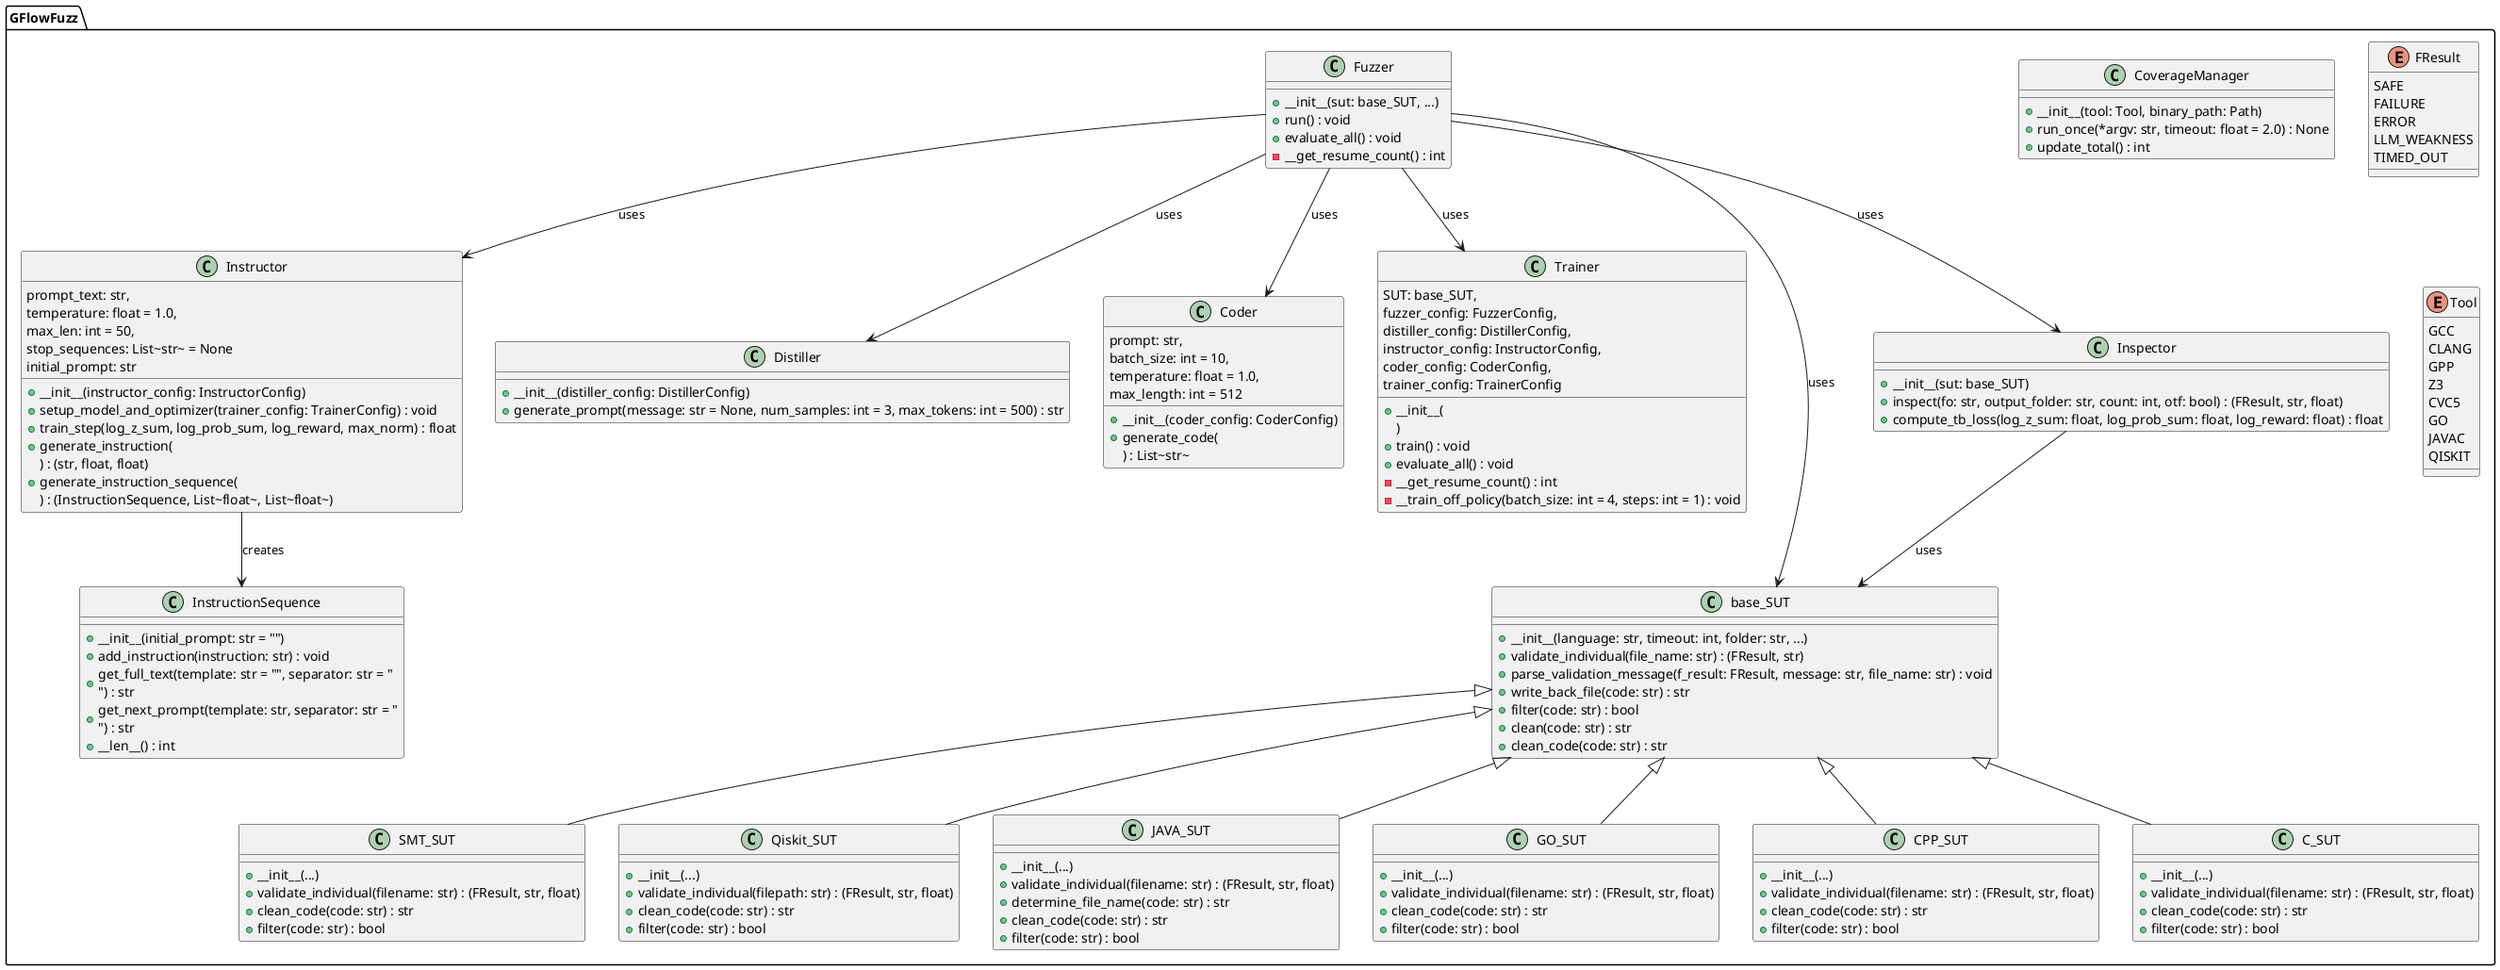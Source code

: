 @startuml
namespace GFlowFuzz {

  class Fuzzer {
    +__init__(sut: base_SUT, ...)
    +run() : void
    +evaluate_all() : void
    -__get_resume_count() : int
  }

  class Inspector {
    +__init__(sut: base_SUT)
    +inspect(fo: str, output_folder: str, count: int, otf: bool) : (FResult, str, float)
    +compute_tb_loss(log_z_sum: float, log_prob_sum: float, log_reward: float) : float
  }

  class CoverageManager {
    +__init__(tool: Tool, binary_path: Path)
    +run_once(*argv: str, timeout: float = 2.0) : None
    +update_total() : int
  }

  class InstructionSequence {
    +__init__(initial_prompt: str = "")
    +add_instruction(instruction: str) : void
    +get_full_text(template: str = "", separator: str = "\n") : str
    +get_next_prompt(template: str, separator: str = "\n") : str
    +__len__() : int
  }

  class Instructor {
    +__init__(instructor_config: InstructorConfig)
    +setup_model_and_optimizer(trainer_config: TrainerConfig) : void
    +train_step(log_z_sum, log_prob_sum, log_reward, max_norm) : float
    +generate_instruction(
        prompt_text: str,
        temperature: float = 1.0,
        max_len: int = 50,
        stop_sequences: List~str~ = None
      ) : (str, float, float)
    +generate_instruction_sequence(
        initial_prompt: str
      ) : (InstructionSequence, List~float~, List~float~)
  }

  class Distiller {
    +__init__(distiller_config: DistillerConfig)
    +generate_prompt(message: str = None, num_samples: int = 3, max_tokens: int = 500) : str
  }

  class Coder {
    +__init__(coder_config: CoderConfig)
    +generate_code(
        prompt: str,
        batch_size: int = 10,
        temperature: float = 1.0,
        max_length: int = 512
      ) : List~str~
  }

  class Trainer {
    +__init__(
        SUT: base_SUT,
        fuzzer_config: FuzzerConfig,
        distiller_config: DistillerConfig,
        instructor_config: InstructorConfig,
        coder_config: CoderConfig,
        trainer_config: TrainerConfig
      )
    +train() : void
    +evaluate_all() : void
    -__get_resume_count() : int
    -__train_off_policy(batch_size: int = 4, steps: int = 1) : void
  }

  class base_SUT {
    +__init__(language: str, timeout: int, folder: str, ...)
    +validate_individual(file_name: str) : (FResult, str)
    +parse_validation_message(f_result: FResult, message: str, file_name: str) : void
    +write_back_file(code: str) : str
    +filter(code: str) : bool
    +clean(code: str) : str
    +clean_code(code: str) : str
  }

  class SMT_SUT {
    +__init__(...)
    +validate_individual(filename: str) : (FResult, str, float)
    +clean_code(code: str) : str
    +filter(code: str) : bool
  }

  class Qiskit_SUT {
    +__init__(...)
    +validate_individual(filepath: str) : (FResult, str, float)
    +clean_code(code: str) : str
    +filter(code: str) : bool
  }

  class JAVA_SUT {
    +__init__(...)
    +validate_individual(filename: str) : (FResult, str, float)
    +determine_file_name(code: str) : str
    +clean_code(code: str) : str
    +filter(code: str) : bool
  }

  class GO_SUT {
    +__init__(...)
    +validate_individual(filename: str) : (FResult, str, float)
    +clean_code(code: str) : str
    +filter(code: str) : bool
  }

  class CPP_SUT {
    +__init__(...)
    +validate_individual(filename: str) : (FResult, str, float)
    +clean_code(code: str) : str
    +filter(code: str) : bool
  }

  class C_SUT {
    +__init__(...)
    +validate_individual(filename: str) : (FResult, str, float)
    +clean_code(code: str) : str
    +filter(code: str) : bool
  }

  enum FResult {
    SAFE
    FAILURE
    ERROR
    LLM_WEAKNESS
    TIMED_OUT
  }

  enum Tool {
    GCC
    CLANG
    GPP
    Z3
    CVC5
    GO
    JAVAC
    QISKIT
  }

  ' Relationships
  Fuzzer --> Distiller : uses
  Fuzzer --> Instructor : uses
  Fuzzer --> Coder : uses
  Fuzzer --> Inspector : uses
  Fuzzer --> Trainer : uses
  Fuzzer --> base_SUT : uses

  Inspector --> base_SUT : uses
  Instructor --> InstructionSequence : creates
  base_SUT <|-- SMT_SUT
  base_SUT <|-- Qiskit_SUT
  base_SUT <|-- JAVA_SUT
  base_SUT <|-- GO_SUT
  base_SUT <|-- CPP_SUT
  base_SUT <|-- C_SUT
}
@enduml